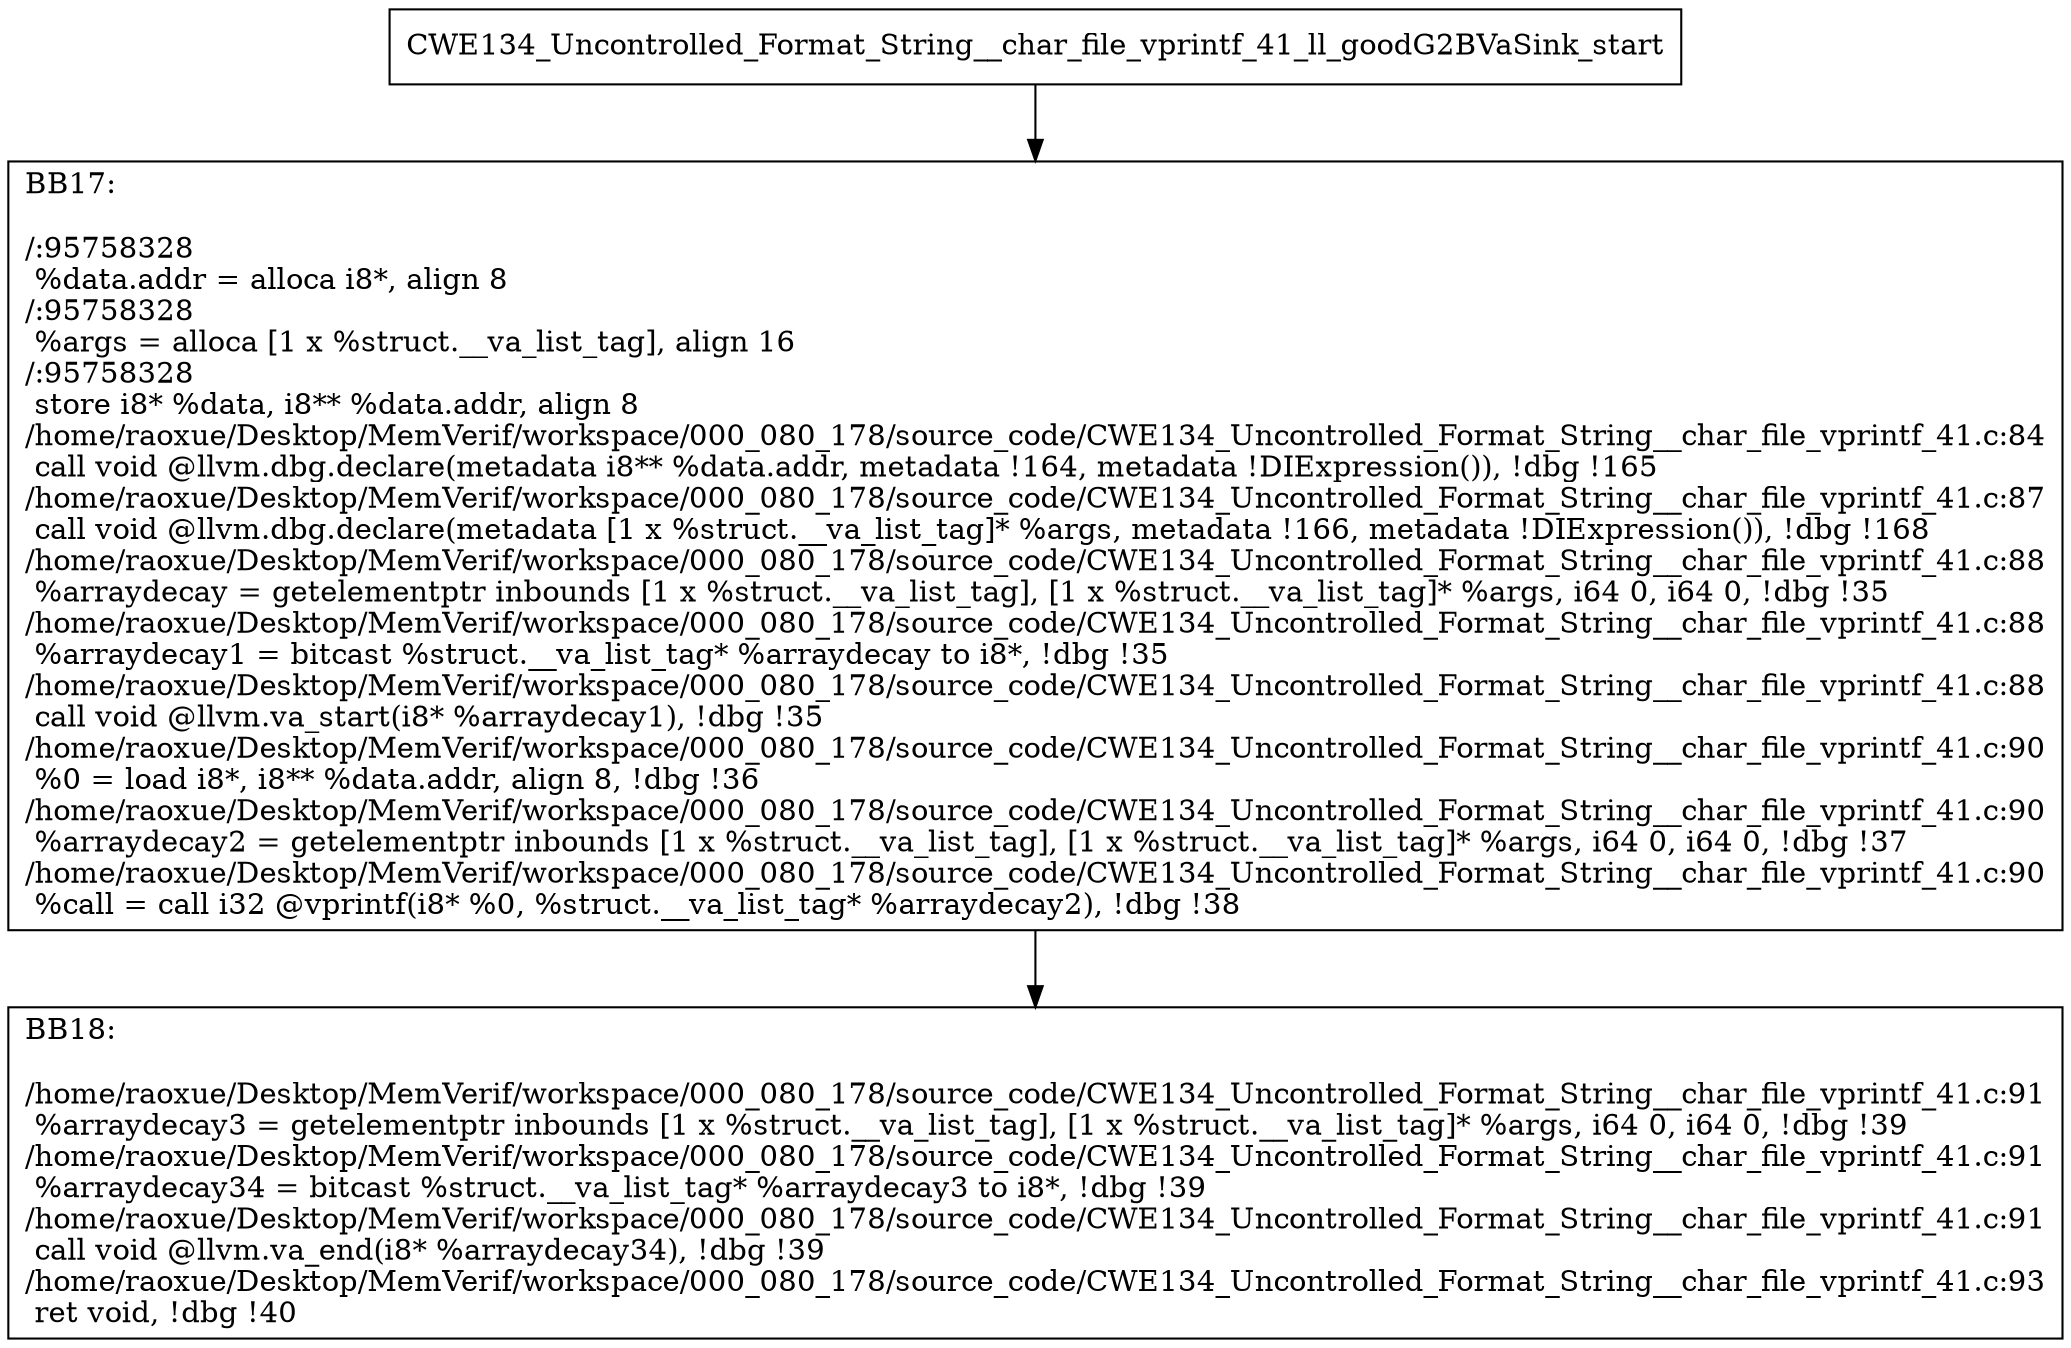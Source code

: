 digraph "CFG for'CWE134_Uncontrolled_Format_String__char_file_vprintf_41_ll_goodG2BVaSink' function" {
	BBCWE134_Uncontrolled_Format_String__char_file_vprintf_41_ll_goodG2BVaSink_start[shape=record,label="{CWE134_Uncontrolled_Format_String__char_file_vprintf_41_ll_goodG2BVaSink_start}"];
	BBCWE134_Uncontrolled_Format_String__char_file_vprintf_41_ll_goodG2BVaSink_start-> CWE134_Uncontrolled_Format_String__char_file_vprintf_41_ll_goodG2BVaSinkBB17;
	CWE134_Uncontrolled_Format_String__char_file_vprintf_41_ll_goodG2BVaSinkBB17 [shape=record, label="{BB17:\l\l/:95758328\l
  %data.addr = alloca i8*, align 8\l
/:95758328\l
  %args = alloca [1 x %struct.__va_list_tag], align 16\l
/:95758328\l
  store i8* %data, i8** %data.addr, align 8\l
/home/raoxue/Desktop/MemVerif/workspace/000_080_178/source_code/CWE134_Uncontrolled_Format_String__char_file_vprintf_41.c:84\l
  call void @llvm.dbg.declare(metadata i8** %data.addr, metadata !164, metadata !DIExpression()), !dbg !165\l
/home/raoxue/Desktop/MemVerif/workspace/000_080_178/source_code/CWE134_Uncontrolled_Format_String__char_file_vprintf_41.c:87\l
  call void @llvm.dbg.declare(metadata [1 x %struct.__va_list_tag]* %args, metadata !166, metadata !DIExpression()), !dbg !168\l
/home/raoxue/Desktop/MemVerif/workspace/000_080_178/source_code/CWE134_Uncontrolled_Format_String__char_file_vprintf_41.c:88\l
  %arraydecay = getelementptr inbounds [1 x %struct.__va_list_tag], [1 x %struct.__va_list_tag]* %args, i64 0, i64 0, !dbg !35\l
/home/raoxue/Desktop/MemVerif/workspace/000_080_178/source_code/CWE134_Uncontrolled_Format_String__char_file_vprintf_41.c:88\l
  %arraydecay1 = bitcast %struct.__va_list_tag* %arraydecay to i8*, !dbg !35\l
/home/raoxue/Desktop/MemVerif/workspace/000_080_178/source_code/CWE134_Uncontrolled_Format_String__char_file_vprintf_41.c:88\l
  call void @llvm.va_start(i8* %arraydecay1), !dbg !35\l
/home/raoxue/Desktop/MemVerif/workspace/000_080_178/source_code/CWE134_Uncontrolled_Format_String__char_file_vprintf_41.c:90\l
  %0 = load i8*, i8** %data.addr, align 8, !dbg !36\l
/home/raoxue/Desktop/MemVerif/workspace/000_080_178/source_code/CWE134_Uncontrolled_Format_String__char_file_vprintf_41.c:90\l
  %arraydecay2 = getelementptr inbounds [1 x %struct.__va_list_tag], [1 x %struct.__va_list_tag]* %args, i64 0, i64 0, !dbg !37\l
/home/raoxue/Desktop/MemVerif/workspace/000_080_178/source_code/CWE134_Uncontrolled_Format_String__char_file_vprintf_41.c:90\l
  %call = call i32 @vprintf(i8* %0, %struct.__va_list_tag* %arraydecay2), !dbg !38\l
}"];
	CWE134_Uncontrolled_Format_String__char_file_vprintf_41_ll_goodG2BVaSinkBB17-> CWE134_Uncontrolled_Format_String__char_file_vprintf_41_ll_goodG2BVaSinkBB18;
	CWE134_Uncontrolled_Format_String__char_file_vprintf_41_ll_goodG2BVaSinkBB18 [shape=record, label="{BB18:\l\l/home/raoxue/Desktop/MemVerif/workspace/000_080_178/source_code/CWE134_Uncontrolled_Format_String__char_file_vprintf_41.c:91\l
  %arraydecay3 = getelementptr inbounds [1 x %struct.__va_list_tag], [1 x %struct.__va_list_tag]* %args, i64 0, i64 0, !dbg !39\l
/home/raoxue/Desktop/MemVerif/workspace/000_080_178/source_code/CWE134_Uncontrolled_Format_String__char_file_vprintf_41.c:91\l
  %arraydecay34 = bitcast %struct.__va_list_tag* %arraydecay3 to i8*, !dbg !39\l
/home/raoxue/Desktop/MemVerif/workspace/000_080_178/source_code/CWE134_Uncontrolled_Format_String__char_file_vprintf_41.c:91\l
  call void @llvm.va_end(i8* %arraydecay34), !dbg !39\l
/home/raoxue/Desktop/MemVerif/workspace/000_080_178/source_code/CWE134_Uncontrolled_Format_String__char_file_vprintf_41.c:93\l
  ret void, !dbg !40\l
}"];
}
